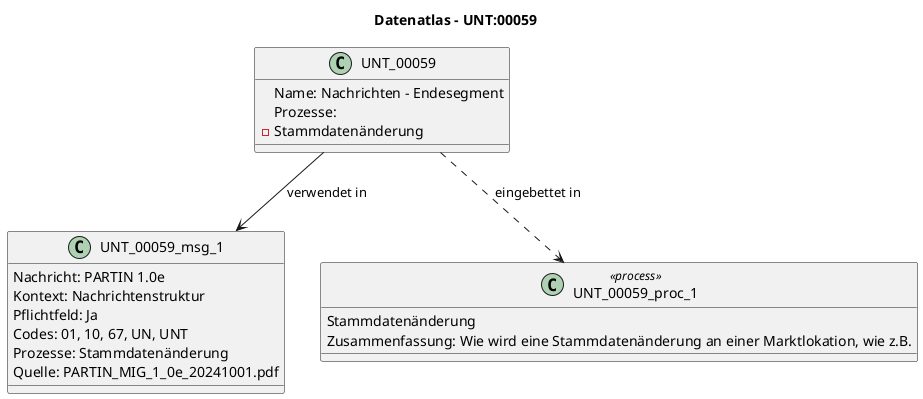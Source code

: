 @startuml
title Datenatlas – UNT:00059
class UNT_00059 {
  Name: Nachrichten - Endesegment
  Prozesse:
    - Stammdatenänderung
}
class UNT_00059_msg_1 {
  Nachricht: PARTIN 1.0e
  Kontext: Nachrichtenstruktur
  Pflichtfeld: Ja
  Codes: 01, 10, 67, UN, UNT
  Prozesse: Stammdatenänderung
  Quelle: PARTIN_MIG_1_0e_20241001.pdf
}
UNT_00059 --> UNT_00059_msg_1 : verwendet in
class UNT_00059_proc_1 <<process>> {
  Stammdatenänderung
  Zusammenfassung: Wie wird eine Stammdatenänderung an einer Marktlokation, wie z.B.
}
UNT_00059 ..> UNT_00059_proc_1 : eingebettet in
@enduml